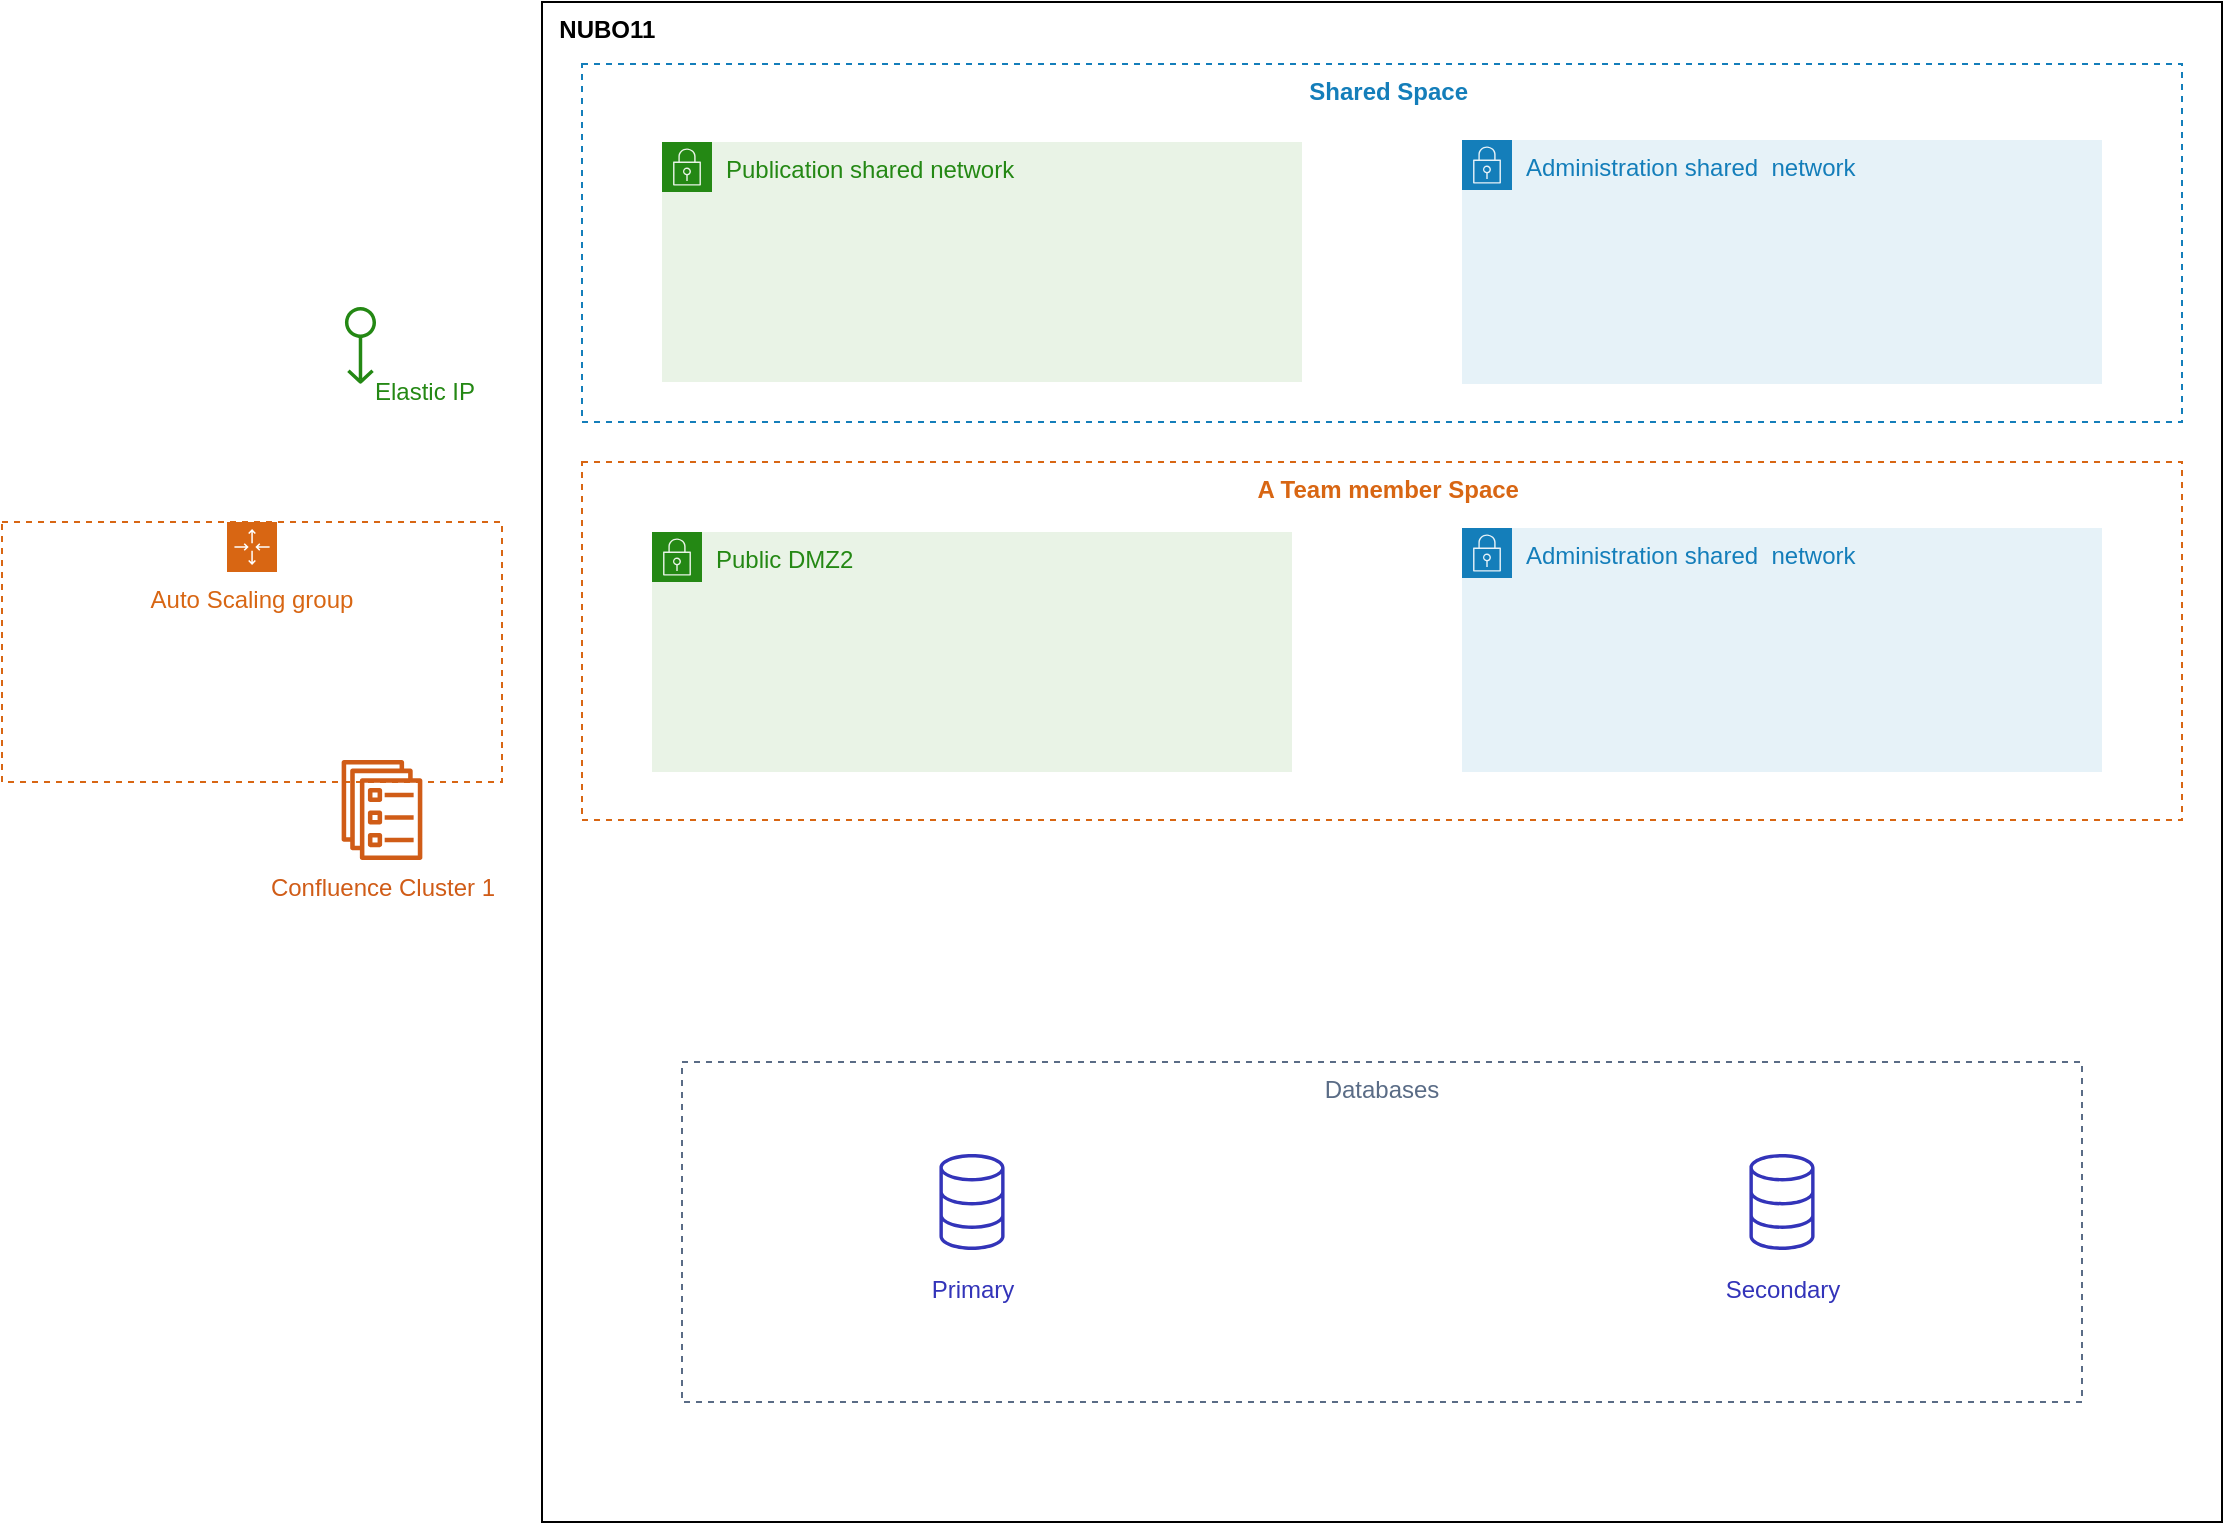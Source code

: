 <mxfile version="21.2.3" type="github">
  <diagram id="jrXY4hO8n29qiqvIHeQG" name="Page-1">
    <mxGraphModel dx="2626" dy="1424" grid="1" gridSize="10" guides="1" tooltips="1" connect="1" arrows="1" fold="1" page="0" pageScale="1" pageWidth="827" pageHeight="1169" math="0" shadow="0">
      <root>
        <mxCell id="0" />
        <mxCell id="1" parent="0" />
        <mxCell id="xgOQFWb6kl7ygXgDytyt-4" value="&amp;nbsp;&amp;nbsp;&lt;b&gt;NUBO11&lt;/b&gt;" style="rounded=0;whiteSpace=wrap;html=1;fillColor=none;verticalAlign=top;align=left;" parent="1" vertex="1">
          <mxGeometry x="-1020" y="-790" width="840" height="760" as="geometry" />
        </mxCell>
        <mxCell id="xgOQFWb6kl7ygXgDytyt-6" value="&lt;b&gt;&amp;nbsp; A Team member Space&lt;/b&gt;" style="rounded=0;whiteSpace=wrap;html=1;verticalAlign=top;align=center;fillColor=none;fontColor=#D86613;strokeColor=#D86613;dashed=1;" parent="1" vertex="1">
          <mxGeometry x="-1000" y="-560" width="800" height="179" as="geometry" />
        </mxCell>
        <mxCell id="xgOQFWb6kl7ygXgDytyt-5" value="&lt;b&gt;&amp;nbsp; Shared Space&lt;/b&gt;" style="rounded=0;whiteSpace=wrap;html=1;verticalAlign=top;align=center;fillColor=none;strokeColor=#147EBA;fontColor=#147EBA;dashed=1;" parent="1" vertex="1">
          <mxGeometry x="-1000" y="-759" width="800" height="179" as="geometry" />
        </mxCell>
        <mxCell id="5G6M97Ru5O6IGqaMy1Rf-24" value="Publication shared network" style="points=[[0,0],[0.25,0],[0.5,0],[0.75,0],[1,0],[1,0.25],[1,0.5],[1,0.75],[1,1],[0.75,1],[0.5,1],[0.25,1],[0,1],[0,0.75],[0,0.5],[0,0.25]];outlineConnect=0;gradientColor=none;html=1;whiteSpace=wrap;fontSize=12;fontStyle=0;shape=mxgraph.aws4.group;grIcon=mxgraph.aws4.group_security_group;grStroke=0;strokeColor=#248814;fillColor=#E9F3E6;verticalAlign=top;align=left;spacingLeft=30;fontColor=#248814;strokeWidth=6;" parent="1" vertex="1">
          <mxGeometry x="-960" y="-720" width="320" height="120" as="geometry" />
        </mxCell>
        <mxCell id="5G6M97Ru5O6IGqaMy1Rf-25" value="Public DMZ2" style="points=[[0,0],[0.25,0],[0.5,0],[0.75,0],[1,0],[1,0.25],[1,0.5],[1,0.75],[1,1],[0.75,1],[0.5,1],[0.25,1],[0,1],[0,0.75],[0,0.5],[0,0.25]];outlineConnect=0;gradientColor=none;html=1;whiteSpace=wrap;fontSize=12;fontStyle=0;shape=mxgraph.aws4.group;grIcon=mxgraph.aws4.group_security_group;grStroke=0;strokeColor=#248814;fillColor=#E9F3E6;verticalAlign=top;align=left;spacingLeft=30;fontColor=#248814;dashed=0;" parent="1" vertex="1">
          <mxGeometry x="-965" y="-525" width="320" height="120" as="geometry" />
        </mxCell>
        <mxCell id="5G6M97Ru5O6IGqaMy1Rf-27" value="Administration shared &amp;nbsp;network" style="points=[[0,0],[0.25,0],[0.5,0],[0.75,0],[1,0],[1,0.25],[1,0.5],[1,0.75],[1,1],[0.75,1],[0.5,1],[0.25,1],[0,1],[0,0.75],[0,0.5],[0,0.25]];outlineConnect=0;gradientColor=none;html=1;whiteSpace=wrap;fontSize=12;fontStyle=0;shape=mxgraph.aws4.group;grIcon=mxgraph.aws4.group_security_group;grStroke=0;strokeColor=#147EBA;fillColor=#E6F2F8;verticalAlign=top;align=left;spacingLeft=30;fontColor=#147EBA;dashed=0;" parent="1" vertex="1">
          <mxGeometry x="-560" y="-721" width="320" height="122" as="geometry" />
        </mxCell>
        <mxCell id="5G6M97Ru5O6IGqaMy1Rf-28" value="Auto Scaling group" style="points=[[0,0],[0.25,0],[0.5,0],[0.75,0],[1,0],[1,0.25],[1,0.5],[1,0.75],[1,1],[0.75,1],[0.5,1],[0.25,1],[0,1],[0,0.75],[0,0.5],[0,0.25]];outlineConnect=0;gradientColor=none;html=1;whiteSpace=wrap;fontSize=12;fontStyle=0;shape=mxgraph.aws4.groupCenter;grIcon=mxgraph.aws4.group_auto_scaling_group;grStroke=1;strokeColor=#D86613;fillColor=none;verticalAlign=top;align=center;fontColor=#D86613;dashed=1;spacingTop=25;" parent="1" vertex="1">
          <mxGeometry x="-1290" y="-530" width="250" height="130" as="geometry" />
        </mxCell>
        <mxCell id="5G6M97Ru5O6IGqaMy1Rf-34" value="Confluence Cluster 1" style="outlineConnect=0;gradientColor=none;fillColor=#D05C17;strokeColor=none;dashed=0;verticalLabelPosition=bottom;verticalAlign=top;align=center;html=1;fontSize=12;fontStyle=0;aspect=fixed;pointerEvents=1;shape=mxgraph.aws4.ecs_service;fontColor=#D05C17;" parent="1" vertex="1">
          <mxGeometry x="-1120.52" y="-411" width="41.03" height="50" as="geometry" />
        </mxCell>
        <mxCell id="5G6M97Ru5O6IGqaMy1Rf-48" value="Elastic IP" style="outlineConnect=0;gradientColor=none;strokeColor=#248814;dashed=0;verticalLabelPosition=bottom;verticalAlign=middle;align=center;html=1;fontSize=12;fontStyle=0;aspect=fixed;pointerEvents=1;shape=mxgraph.aws4.elastic_ip_address;rotation=90;spacingLeft=30;fillColor=#248814;fontColor=#248814;horizontal=0;labelPosition=center;spacingTop=46;" parent="1" vertex="1">
          <mxGeometry x="-1130" y="-626.43" width="38.49" height="16.29" as="geometry" />
        </mxCell>
        <mxCell id="5G6M97Ru5O6IGqaMy1Rf-52" value="Primary" style="outlineConnect=0;gradientColor=none;dashed=0;verticalLabelPosition=bottom;verticalAlign=top;align=center;html=1;fontSize=12;fontStyle=0;aspect=fixed;shape=mxgraph.aws4.resourceIcon;resIcon=mxgraph.aws4.database;fillColor=none;strokeColor=#3334B9;fontColor=#3334B9;" parent="1" vertex="1">
          <mxGeometry x="-835" y="-220" width="60" height="60" as="geometry" />
        </mxCell>
        <mxCell id="5G6M97Ru5O6IGqaMy1Rf-55" value="Secondary" style="outlineConnect=0;gradientColor=none;dashed=0;verticalLabelPosition=bottom;verticalAlign=top;align=center;html=1;fontSize=12;fontStyle=0;aspect=fixed;shape=mxgraph.aws4.resourceIcon;resIcon=mxgraph.aws4.database;fillColor=none;strokeColor=#3334B9;fontColor=#3334B9;" parent="1" vertex="1">
          <mxGeometry x="-430" y="-220" width="60" height="60" as="geometry" />
        </mxCell>
        <mxCell id="5G6M97Ru5O6IGqaMy1Rf-42" value="Databases" style="fillColor=none;strokeColor=#5A6C86;dashed=1;verticalAlign=top;fontStyle=0;fontColor=#5A6C86;" parent="1" vertex="1">
          <mxGeometry x="-950" y="-260" width="700" height="170" as="geometry" />
        </mxCell>
        <mxCell id="N_9ljJacKE9F2aMwcfvr-1" value="Administration shared &amp;nbsp;network" style="points=[[0,0],[0.25,0],[0.5,0],[0.75,0],[1,0],[1,0.25],[1,0.5],[1,0.75],[1,1],[0.75,1],[0.5,1],[0.25,1],[0,1],[0,0.75],[0,0.5],[0,0.25]];outlineConnect=0;gradientColor=none;html=1;whiteSpace=wrap;fontSize=12;fontStyle=0;shape=mxgraph.aws4.group;grIcon=mxgraph.aws4.group_security_group;grStroke=0;strokeColor=#147EBA;fillColor=#E6F2F8;verticalAlign=top;align=left;spacingLeft=30;fontColor=#147EBA;dashed=0;" vertex="1" parent="1">
          <mxGeometry x="-560" y="-527" width="320" height="122" as="geometry" />
        </mxCell>
      </root>
    </mxGraphModel>
  </diagram>
</mxfile>
